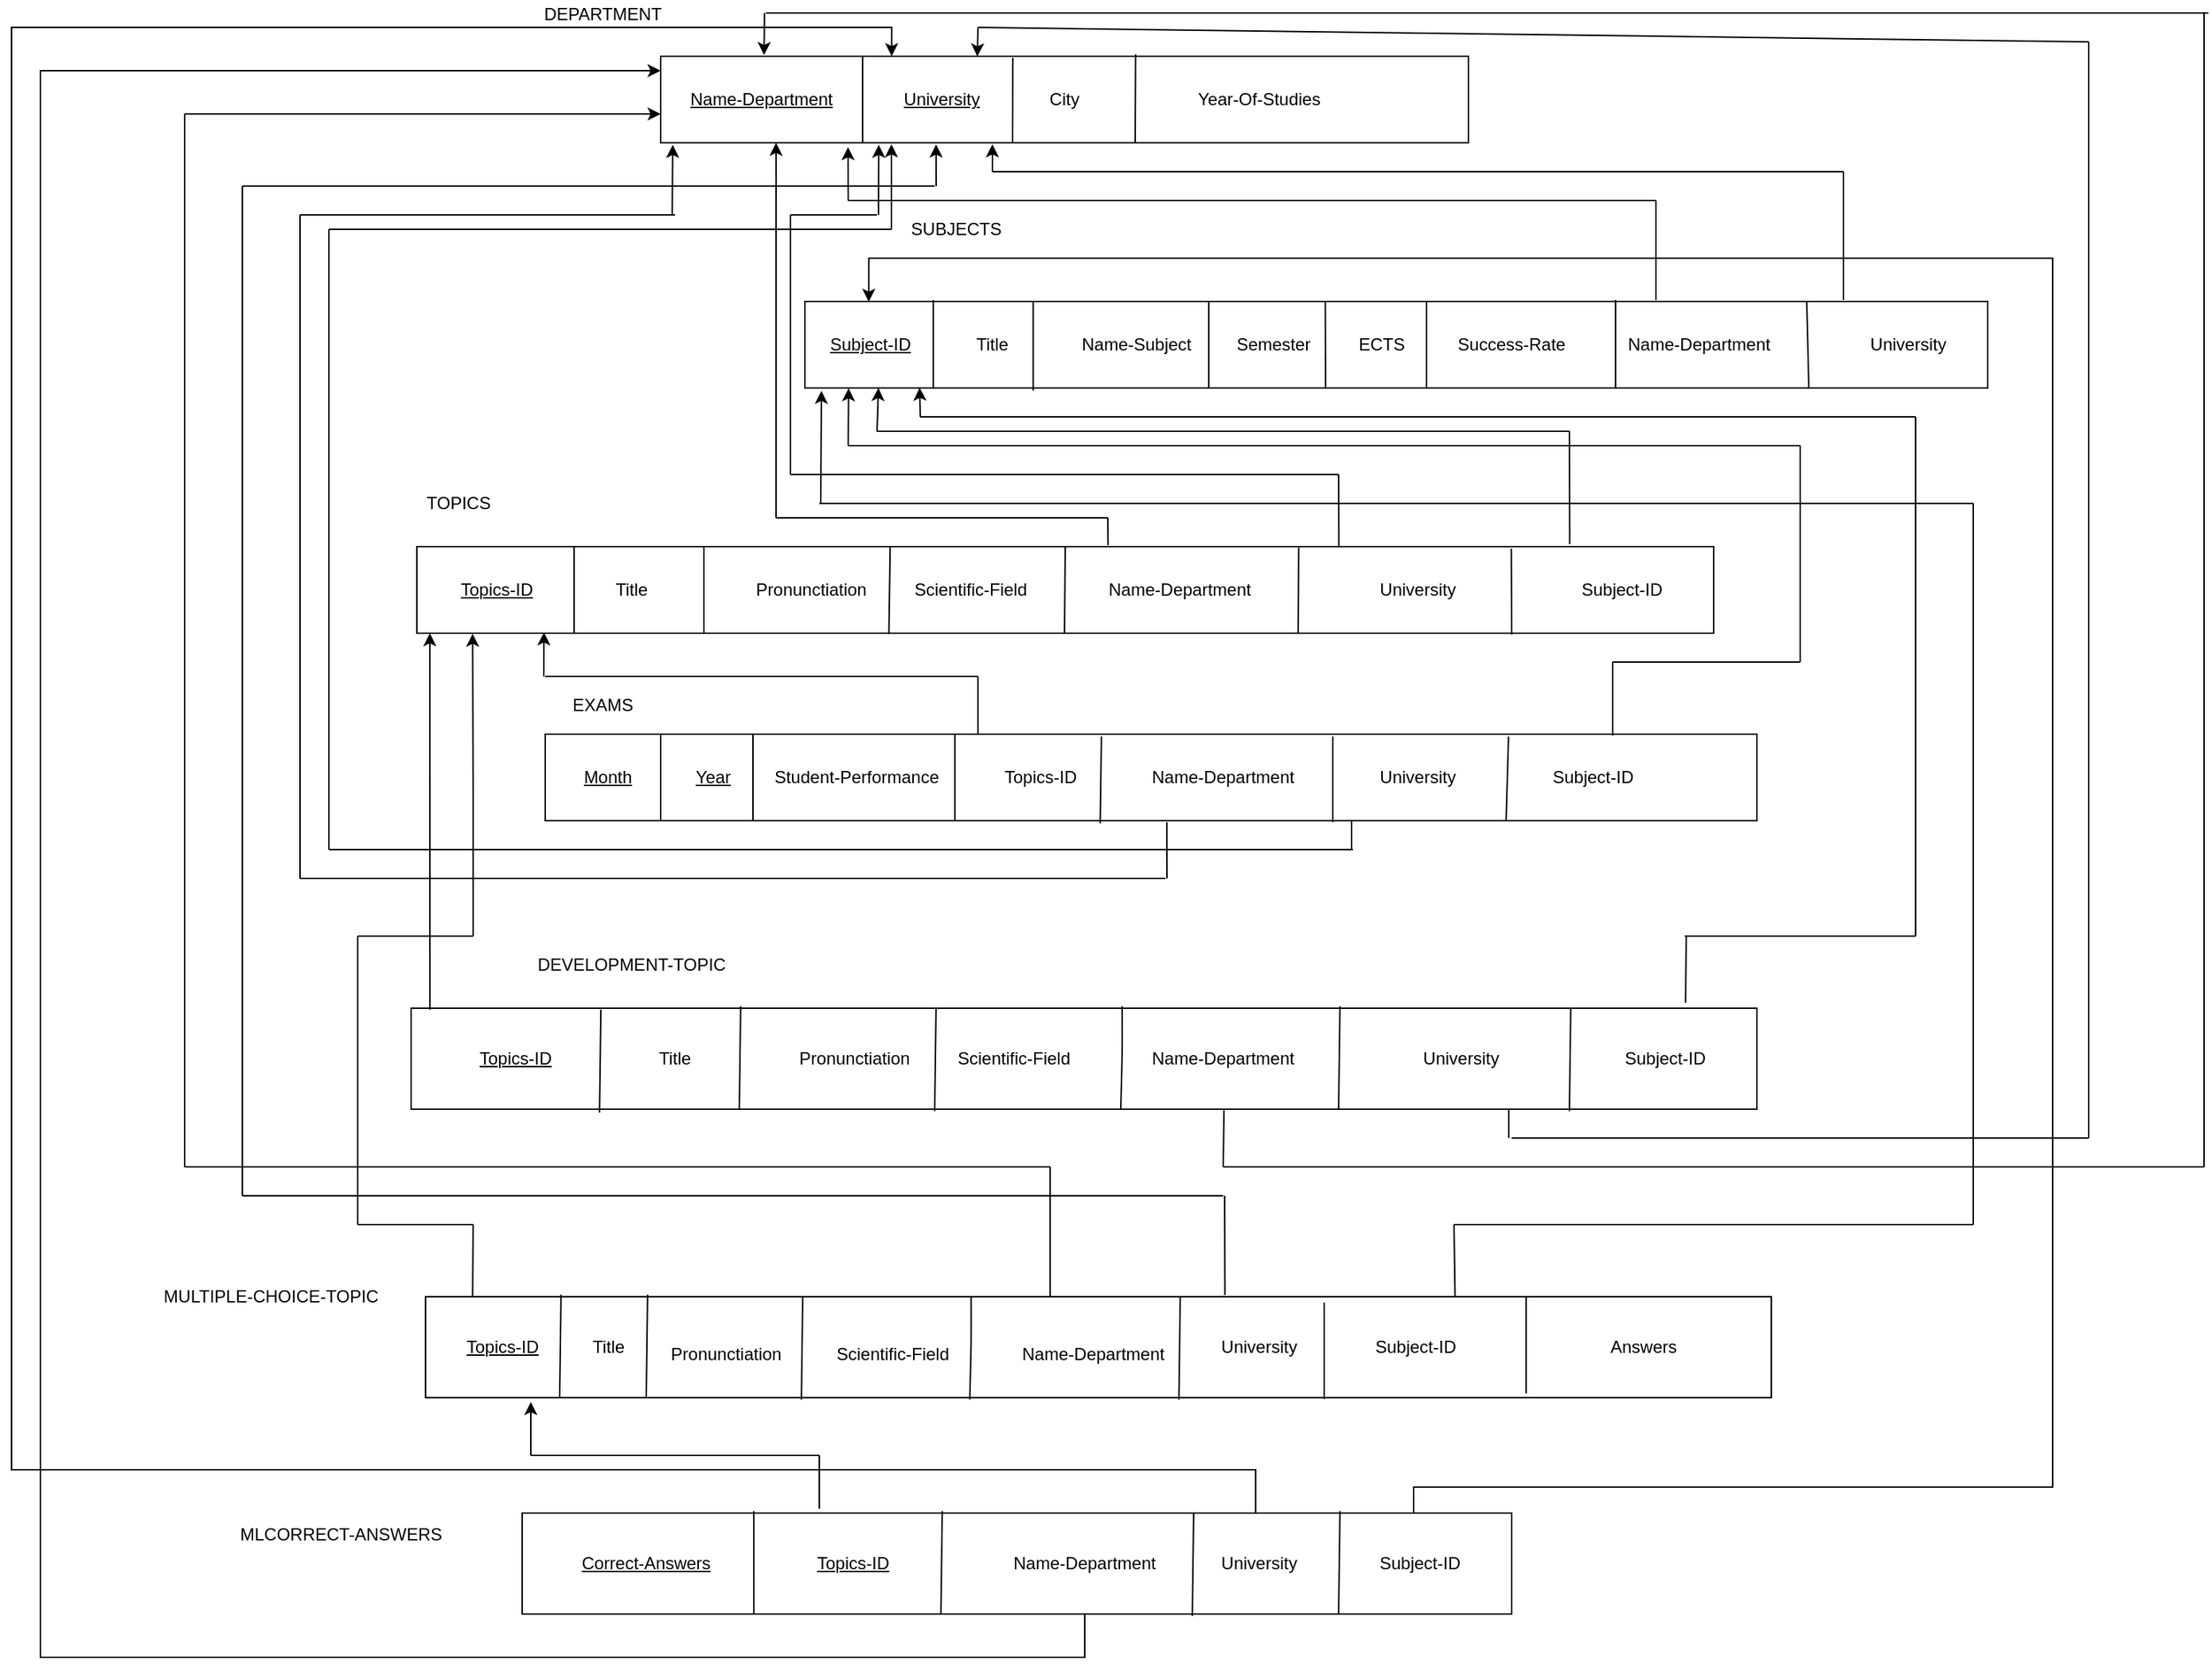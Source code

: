 <mxfile version="13.7.9" type="device"><diagram id="tnCTeyeR6G-q4IwuIgV5" name="Σελίδα-1"><mxGraphModel dx="3784" dy="2181" grid="1" gridSize="10" guides="1" tooltips="1" connect="1" arrows="1" fold="1" page="1" pageScale="1" pageWidth="827" pageHeight="1169" math="0" shadow="0"><root><mxCell id="0"/><mxCell id="1" parent="0"/><mxCell id="U6BvszEwPJQdYsXyBSwA-1" value="" style="rounded=0;whiteSpace=wrap;html=1;" vertex="1" parent="1"><mxGeometry x="-550" y="-1130" width="560" height="60" as="geometry"/></mxCell><mxCell id="U6BvszEwPJQdYsXyBSwA-2" value="&lt;u&gt;Name-Department&lt;/u&gt;" style="text;html=1;strokeColor=none;fillColor=none;align=center;verticalAlign=middle;whiteSpace=wrap;rounded=0;" vertex="1" parent="1"><mxGeometry x="-550" y="-1110" width="140" height="20" as="geometry"/></mxCell><mxCell id="U6BvszEwPJQdYsXyBSwA-3" value="&lt;u&gt;University&lt;/u&gt;" style="text;html=1;strokeColor=none;fillColor=none;align=center;verticalAlign=middle;whiteSpace=wrap;rounded=0;" vertex="1" parent="1"><mxGeometry x="-390" y="-1110" width="70" height="20" as="geometry"/></mxCell><mxCell id="U6BvszEwPJQdYsXyBSwA-4" value="City" style="text;html=1;strokeColor=none;fillColor=none;align=center;verticalAlign=middle;whiteSpace=wrap;rounded=0;" vertex="1" parent="1"><mxGeometry x="-290" y="-1110" width="40" height="20" as="geometry"/></mxCell><mxCell id="U6BvszEwPJQdYsXyBSwA-5" value="Year-Of-Studies" style="text;html=1;strokeColor=none;fillColor=none;align=center;verticalAlign=middle;whiteSpace=wrap;rounded=0;" vertex="1" parent="1"><mxGeometry x="-210" y="-1110" width="150" height="20" as="geometry"/></mxCell><mxCell id="U6BvszEwPJQdYsXyBSwA-6" value="" style="endArrow=none;html=1;entryX=0.25;entryY=0;entryDx=0;entryDy=0;exitX=0.25;exitY=1;exitDx=0;exitDy=0;" edge="1" parent="1" source="U6BvszEwPJQdYsXyBSwA-1" target="U6BvszEwPJQdYsXyBSwA-1"><mxGeometry width="50" height="50" relative="1" as="geometry"><mxPoint x="-420" y="-1060" as="sourcePoint"/><mxPoint x="-370" y="-1110" as="targetPoint"/></mxGeometry></mxCell><mxCell id="U6BvszEwPJQdYsXyBSwA-7" value="" style="endArrow=none;html=1;entryX=0.436;entryY=0.017;entryDx=0;entryDy=0;entryPerimeter=0;" edge="1" parent="1" target="U6BvszEwPJQdYsXyBSwA-1"><mxGeometry width="50" height="50" relative="1" as="geometry"><mxPoint x="-306" y="-1070" as="sourcePoint"/><mxPoint x="-280" y="-1120" as="targetPoint"/></mxGeometry></mxCell><mxCell id="U6BvszEwPJQdYsXyBSwA-8" value="" style="endArrow=none;html=1;entryX=0.588;entryY=-0.023;entryDx=0;entryDy=0;entryPerimeter=0;" edge="1" parent="1" target="U6BvszEwPJQdYsXyBSwA-1"><mxGeometry width="50" height="50" relative="1" as="geometry"><mxPoint x="-221" y="-1070" as="sourcePoint"/><mxPoint x="-190" y="-1110" as="targetPoint"/></mxGeometry></mxCell><mxCell id="U6BvszEwPJQdYsXyBSwA-9" value="DEPARTMENT" style="text;html=1;strokeColor=none;fillColor=none;align=center;verticalAlign=middle;whiteSpace=wrap;rounded=0;" vertex="1" parent="1"><mxGeometry x="-635" y="-1169" width="90" height="20" as="geometry"/></mxCell><mxCell id="U6BvszEwPJQdYsXyBSwA-10" value="" style="rounded=0;whiteSpace=wrap;html=1;" vertex="1" parent="1"><mxGeometry x="-450" y="-960" width="820" height="60" as="geometry"/></mxCell><mxCell id="U6BvszEwPJQdYsXyBSwA-11" value="SUBJECTS" style="text;html=1;strokeColor=none;fillColor=none;align=center;verticalAlign=middle;whiteSpace=wrap;rounded=0;" vertex="1" parent="1"><mxGeometry x="-390" y="-1020" width="90" height="20" as="geometry"/></mxCell><mxCell id="U6BvszEwPJQdYsXyBSwA-12" value="Name-Department" style="text;html=1;strokeColor=none;fillColor=none;align=center;verticalAlign=middle;whiteSpace=wrap;rounded=0;" vertex="1" parent="1"><mxGeometry x="100" y="-940" width="140" height="20" as="geometry"/></mxCell><mxCell id="U6BvszEwPJQdYsXyBSwA-13" value="University" style="text;html=1;strokeColor=none;fillColor=none;align=center;verticalAlign=middle;whiteSpace=wrap;rounded=0;" vertex="1" parent="1"><mxGeometry x="280" y="-940" width="70" height="20" as="geometry"/></mxCell><mxCell id="U6BvszEwPJQdYsXyBSwA-15" value="" style="endArrow=none;html=1;entryX=0.847;entryY=0.003;entryDx=0;entryDy=0;entryPerimeter=0;" edge="1" parent="1" target="U6BvszEwPJQdYsXyBSwA-10"><mxGeometry width="50" height="50" relative="1" as="geometry"><mxPoint x="246" y="-900" as="sourcePoint"/><mxPoint x="280" y="-950" as="targetPoint"/></mxGeometry></mxCell><mxCell id="U6BvszEwPJQdYsXyBSwA-16" value="" style="endArrow=none;html=1;" edge="1" parent="1"><mxGeometry width="50" height="50" relative="1" as="geometry"><mxPoint x="112" y="-900" as="sourcePoint"/><mxPoint x="112" y="-961" as="targetPoint"/></mxGeometry></mxCell><mxCell id="U6BvszEwPJQdYsXyBSwA-17" value="" style="endArrow=classic;html=1;entryX=0.232;entryY=1.05;entryDx=0;entryDy=0;entryPerimeter=0;" edge="1" parent="1" target="U6BvszEwPJQdYsXyBSwA-1"><mxGeometry width="50" height="50" relative="1" as="geometry"><mxPoint x="-420" y="-1030" as="sourcePoint"/><mxPoint x="-450" y="-1050" as="targetPoint"/></mxGeometry></mxCell><mxCell id="U6BvszEwPJQdYsXyBSwA-18" value="" style="endArrow=none;html=1;" edge="1" parent="1"><mxGeometry width="50" height="50" relative="1" as="geometry"><mxPoint x="-420" y="-1030" as="sourcePoint"/><mxPoint x="140" y="-1030" as="targetPoint"/></mxGeometry></mxCell><mxCell id="U6BvszEwPJQdYsXyBSwA-19" value="" style="endArrow=none;html=1;" edge="1" parent="1"><mxGeometry width="50" height="50" relative="1" as="geometry"><mxPoint x="140" y="-961" as="sourcePoint"/><mxPoint x="140" y="-1030" as="targetPoint"/></mxGeometry></mxCell><mxCell id="U6BvszEwPJQdYsXyBSwA-20" value="" style="endArrow=classic;html=1;" edge="1" parent="1"><mxGeometry width="50" height="50" relative="1" as="geometry"><mxPoint x="-320" y="-1050" as="sourcePoint"/><mxPoint x="-320" y="-1069" as="targetPoint"/></mxGeometry></mxCell><mxCell id="U6BvszEwPJQdYsXyBSwA-21" value="" style="endArrow=none;html=1;" edge="1" parent="1"><mxGeometry width="50" height="50" relative="1" as="geometry"><mxPoint x="-320" y="-1050" as="sourcePoint"/><mxPoint x="270" y="-1050" as="targetPoint"/></mxGeometry></mxCell><mxCell id="U6BvszEwPJQdYsXyBSwA-22" value="" style="endArrow=none;html=1;" edge="1" parent="1"><mxGeometry width="50" height="50" relative="1" as="geometry"><mxPoint x="270" y="-961" as="sourcePoint"/><mxPoint x="270" y="-1050" as="targetPoint"/></mxGeometry></mxCell><mxCell id="U6BvszEwPJQdYsXyBSwA-23" value="&lt;u&gt;Subject-ID&lt;/u&gt;" style="text;html=1;strokeColor=none;fillColor=none;align=center;verticalAlign=middle;whiteSpace=wrap;rounded=0;" vertex="1" parent="1"><mxGeometry x="-441.5" y="-940" width="73" height="20" as="geometry"/></mxCell><mxCell id="U6BvszEwPJQdYsXyBSwA-24" value="" style="endArrow=none;html=1;" edge="1" parent="1"><mxGeometry width="50" height="50" relative="1" as="geometry"><mxPoint x="-361" y="-900" as="sourcePoint"/><mxPoint x="-361" y="-961" as="targetPoint"/></mxGeometry></mxCell><mxCell id="U6BvszEwPJQdYsXyBSwA-26" value="Title" style="text;html=1;strokeColor=none;fillColor=none;align=center;verticalAlign=middle;whiteSpace=wrap;rounded=0;" vertex="1" parent="1"><mxGeometry x="-340" y="-940" width="40" height="20" as="geometry"/></mxCell><mxCell id="U6BvszEwPJQdYsXyBSwA-27" value="Name-Subject" style="text;html=1;strokeColor=none;fillColor=none;align=center;verticalAlign=middle;whiteSpace=wrap;rounded=0;" vertex="1" parent="1"><mxGeometry x="-260" y="-940" width="80" height="20" as="geometry"/></mxCell><mxCell id="U6BvszEwPJQdYsXyBSwA-28" value="" style="endArrow=none;html=1;entryX=0.193;entryY=0.003;entryDx=0;entryDy=0;exitX=0.193;exitY=1.03;exitDx=0;exitDy=0;exitPerimeter=0;entryPerimeter=0;" edge="1" parent="1" source="U6BvszEwPJQdYsXyBSwA-10" target="U6BvszEwPJQdYsXyBSwA-10"><mxGeometry width="50" height="50" relative="1" as="geometry"><mxPoint x="-260" y="-890" as="sourcePoint"/><mxPoint x="-210" y="-940" as="targetPoint"/></mxGeometry></mxCell><mxCell id="U6BvszEwPJQdYsXyBSwA-30" value="" style="endArrow=none;html=1;" edge="1" parent="1"><mxGeometry width="50" height="50" relative="1" as="geometry"><mxPoint x="-170" y="-900" as="sourcePoint"/><mxPoint x="-170" y="-960" as="targetPoint"/></mxGeometry></mxCell><mxCell id="U6BvszEwPJQdYsXyBSwA-31" value="Semester" style="text;html=1;strokeColor=none;fillColor=none;align=center;verticalAlign=middle;whiteSpace=wrap;rounded=0;" vertex="1" parent="1"><mxGeometry x="-150" y="-940" width="50" height="20" as="geometry"/></mxCell><mxCell id="U6BvszEwPJQdYsXyBSwA-32" value="ECTS" style="text;html=1;strokeColor=none;fillColor=none;align=center;verticalAlign=middle;whiteSpace=wrap;rounded=0;" vertex="1" parent="1"><mxGeometry x="-70" y="-940" width="40" height="20" as="geometry"/></mxCell><mxCell id="U6BvszEwPJQdYsXyBSwA-36" value="" style="endArrow=none;html=1;entryX=0.44;entryY=0.003;entryDx=0;entryDy=0;entryPerimeter=0;" edge="1" parent="1" target="U6BvszEwPJQdYsXyBSwA-10"><mxGeometry width="50" height="50" relative="1" as="geometry"><mxPoint x="-89" y="-900" as="sourcePoint"/><mxPoint x="-50" y="-940" as="targetPoint"/></mxGeometry></mxCell><mxCell id="U6BvszEwPJQdYsXyBSwA-37" value="" style="endArrow=none;html=1;" edge="1" parent="1"><mxGeometry width="50" height="50" relative="1" as="geometry"><mxPoint x="-19" y="-900" as="sourcePoint"/><mxPoint x="-19" y="-960" as="targetPoint"/></mxGeometry></mxCell><mxCell id="U6BvszEwPJQdYsXyBSwA-38" value="Success-Rate" style="text;html=1;strokeColor=none;fillColor=none;align=center;verticalAlign=middle;whiteSpace=wrap;rounded=0;" vertex="1" parent="1"><mxGeometry y="-940" width="80" height="20" as="geometry"/></mxCell><mxCell id="U6BvszEwPJQdYsXyBSwA-39" value="" style="rounded=0;whiteSpace=wrap;html=1;" vertex="1" parent="1"><mxGeometry x="-719" y="-790" width="899" height="60" as="geometry"/></mxCell><mxCell id="U6BvszEwPJQdYsXyBSwA-40" value="TOPICS" style="text;html=1;strokeColor=none;fillColor=none;align=center;verticalAlign=middle;whiteSpace=wrap;rounded=0;" vertex="1" parent="1"><mxGeometry x="-710" y="-830" width="40" height="20" as="geometry"/></mxCell><mxCell id="U6BvszEwPJQdYsXyBSwA-42" value="&lt;u&gt;Topics-ID&lt;/u&gt;" style="text;html=1;strokeColor=none;fillColor=none;align=center;verticalAlign=middle;whiteSpace=wrap;rounded=0;" vertex="1" parent="1"><mxGeometry x="-700" y="-770" width="73" height="20" as="geometry"/></mxCell><mxCell id="U6BvszEwPJQdYsXyBSwA-43" value="" style="endArrow=none;html=1;" edge="1" parent="1"><mxGeometry width="50" height="50" relative="1" as="geometry"><mxPoint x="-610" y="-730" as="sourcePoint"/><mxPoint x="-610" y="-790" as="targetPoint"/></mxGeometry></mxCell><mxCell id="U6BvszEwPJQdYsXyBSwA-44" value="Title" style="text;html=1;strokeColor=none;fillColor=none;align=center;verticalAlign=middle;whiteSpace=wrap;rounded=0;" vertex="1" parent="1"><mxGeometry x="-590" y="-770" width="40" height="20" as="geometry"/></mxCell><mxCell id="U6BvszEwPJQdYsXyBSwA-45" value="" style="endArrow=none;html=1;" edge="1" parent="1"><mxGeometry width="50" height="50" relative="1" as="geometry"><mxPoint x="-520" y="-730" as="sourcePoint"/><mxPoint x="-520" y="-790" as="targetPoint"/></mxGeometry></mxCell><mxCell id="U6BvszEwPJQdYsXyBSwA-46" value="Pronunctiation" style="text;html=1;strokeColor=none;fillColor=none;align=center;verticalAlign=middle;whiteSpace=wrap;rounded=0;" vertex="1" parent="1"><mxGeometry x="-481" y="-770" width="71" height="20" as="geometry"/></mxCell><mxCell id="U6BvszEwPJQdYsXyBSwA-47" value="Scientific-Field" style="text;html=1;strokeColor=none;fillColor=none;align=center;verticalAlign=middle;whiteSpace=wrap;rounded=0;" vertex="1" parent="1"><mxGeometry x="-380" y="-770" width="90" height="20" as="geometry"/></mxCell><mxCell id="U6BvszEwPJQdYsXyBSwA-48" value="" style="endArrow=none;html=1;entryX=0.365;entryY=-0.003;entryDx=0;entryDy=0;entryPerimeter=0;exitX=0.364;exitY=1.01;exitDx=0;exitDy=0;exitPerimeter=0;" edge="1" parent="1" source="U6BvszEwPJQdYsXyBSwA-39" target="U6BvszEwPJQdYsXyBSwA-39"><mxGeometry width="50" height="50" relative="1" as="geometry"><mxPoint x="-410" y="-730" as="sourcePoint"/><mxPoint x="-360" y="-780" as="targetPoint"/></mxGeometry></mxCell><mxCell id="U6BvszEwPJQdYsXyBSwA-49" value="" style="endArrow=none;html=1;entryX=0.5;entryY=0;entryDx=0;entryDy=0;" edge="1" parent="1" target="U6BvszEwPJQdYsXyBSwA-39"><mxGeometry width="50" height="50" relative="1" as="geometry"><mxPoint x="-270" y="-730" as="sourcePoint"/><mxPoint x="-220" y="-780" as="targetPoint"/></mxGeometry></mxCell><mxCell id="U6BvszEwPJQdYsXyBSwA-50" value="Subject-ID" style="text;html=1;strokeColor=none;fillColor=none;align=center;verticalAlign=middle;whiteSpace=wrap;rounded=0;" vertex="1" parent="1"><mxGeometry x="80" y="-770" width="73" height="20" as="geometry"/></mxCell><mxCell id="U6BvszEwPJQdYsXyBSwA-51" value="Name-Department" style="text;html=1;strokeColor=none;fillColor=none;align=center;verticalAlign=middle;whiteSpace=wrap;rounded=0;" vertex="1" parent="1"><mxGeometry x="-260" y="-770" width="140" height="20" as="geometry"/></mxCell><mxCell id="U6BvszEwPJQdYsXyBSwA-52" value="University" style="text;html=1;strokeColor=none;fillColor=none;align=center;verticalAlign=middle;whiteSpace=wrap;rounded=0;" vertex="1" parent="1"><mxGeometry x="-60" y="-770" width="70" height="20" as="geometry"/></mxCell><mxCell id="U6BvszEwPJQdYsXyBSwA-53" value="" style="endArrow=none;html=1;entryX=0.68;entryY=0.01;entryDx=0;entryDy=0;entryPerimeter=0;" edge="1" parent="1" target="U6BvszEwPJQdYsXyBSwA-39"><mxGeometry width="50" height="50" relative="1" as="geometry"><mxPoint x="-108" y="-730" as="sourcePoint"/><mxPoint x="-80" y="-780" as="targetPoint"/></mxGeometry></mxCell><mxCell id="U6BvszEwPJQdYsXyBSwA-54" value="" style="endArrow=none;html=1;entryX=0.844;entryY=0.023;entryDx=0;entryDy=0;entryPerimeter=0;" edge="1" parent="1" target="U6BvszEwPJQdYsXyBSwA-39"><mxGeometry width="50" height="50" relative="1" as="geometry"><mxPoint x="40" y="-729" as="sourcePoint"/><mxPoint x="70" y="-780" as="targetPoint"/></mxGeometry></mxCell><mxCell id="U6BvszEwPJQdYsXyBSwA-55" value="" style="endArrow=classic;html=1;entryX=0.232;entryY=1.05;entryDx=0;entryDy=0;entryPerimeter=0;" edge="1" parent="1"><mxGeometry width="50" height="50" relative="1" as="geometry"><mxPoint x="-469.92" y="-1033" as="sourcePoint"/><mxPoint x="-470.0" y="-1070" as="targetPoint"/><Array as="points"><mxPoint x="-469.92" y="-1033"/></Array></mxGeometry></mxCell><mxCell id="U6BvszEwPJQdYsXyBSwA-56" value="" style="endArrow=none;html=1;" edge="1" parent="1"><mxGeometry width="50" height="50" relative="1" as="geometry"><mxPoint x="-470" y="-810" as="sourcePoint"/><mxPoint x="-470" y="-1040" as="targetPoint"/></mxGeometry></mxCell><mxCell id="U6BvszEwPJQdYsXyBSwA-57" value="" style="endArrow=none;html=1;" edge="1" parent="1"><mxGeometry width="50" height="50" relative="1" as="geometry"><mxPoint x="-470" y="-810" as="sourcePoint"/><mxPoint x="-240" y="-810" as="targetPoint"/></mxGeometry></mxCell><mxCell id="U6BvszEwPJQdYsXyBSwA-58" value="" style="endArrow=none;html=1;entryX=0.533;entryY=-0.017;entryDx=0;entryDy=0;entryPerimeter=0;" edge="1" parent="1" target="U6BvszEwPJQdYsXyBSwA-39"><mxGeometry width="50" height="50" relative="1" as="geometry"><mxPoint x="-240" y="-810" as="sourcePoint"/><mxPoint x="-190" y="-830" as="targetPoint"/></mxGeometry></mxCell><mxCell id="U6BvszEwPJQdYsXyBSwA-59" value="" style="endArrow=classic;html=1;entryX=0.27;entryY=1.023;entryDx=0;entryDy=0;entryPerimeter=0;" edge="1" parent="1" target="U6BvszEwPJQdYsXyBSwA-1"><mxGeometry width="50" height="50" relative="1" as="geometry"><mxPoint x="-399" y="-1020" as="sourcePoint"/><mxPoint x="-350" y="-1070" as="targetPoint"/></mxGeometry></mxCell><mxCell id="U6BvszEwPJQdYsXyBSwA-60" value="" style="endArrow=none;html=1;" edge="1" parent="1"><mxGeometry width="50" height="50" relative="1" as="geometry"><mxPoint x="-460" y="-1020" as="sourcePoint"/><mxPoint x="-400" y="-1020" as="targetPoint"/></mxGeometry></mxCell><mxCell id="U6BvszEwPJQdYsXyBSwA-61" value="" style="endArrow=none;html=1;" edge="1" parent="1"><mxGeometry width="50" height="50" relative="1" as="geometry"><mxPoint x="-460" y="-840" as="sourcePoint"/><mxPoint x="-460" y="-1020" as="targetPoint"/></mxGeometry></mxCell><mxCell id="U6BvszEwPJQdYsXyBSwA-62" value="" style="endArrow=none;html=1;" edge="1" parent="1"><mxGeometry width="50" height="50" relative="1" as="geometry"><mxPoint x="-460" y="-840" as="sourcePoint"/><mxPoint x="-80" y="-840" as="targetPoint"/></mxGeometry></mxCell><mxCell id="U6BvszEwPJQdYsXyBSwA-63" value="" style="endArrow=none;html=1;exitX=0.711;exitY=-0.003;exitDx=0;exitDy=0;exitPerimeter=0;" edge="1" parent="1" source="U6BvszEwPJQdYsXyBSwA-39"><mxGeometry width="50" height="50" relative="1" as="geometry"><mxPoint x="-100" y="-780" as="sourcePoint"/><mxPoint x="-80" y="-840" as="targetPoint"/></mxGeometry></mxCell><mxCell id="U6BvszEwPJQdYsXyBSwA-64" value="" style="endArrow=classic;html=1;" edge="1" parent="1"><mxGeometry width="50" height="50" relative="1" as="geometry"><mxPoint x="-400" y="-870" as="sourcePoint"/><mxPoint x="-399" y="-900" as="targetPoint"/></mxGeometry></mxCell><mxCell id="U6BvszEwPJQdYsXyBSwA-65" value="" style="endArrow=none;html=1;" edge="1" parent="1"><mxGeometry width="50" height="50" relative="1" as="geometry"><mxPoint x="-400" y="-870" as="sourcePoint"/><mxPoint x="80" y="-870" as="targetPoint"/></mxGeometry></mxCell><mxCell id="U6BvszEwPJQdYsXyBSwA-66" value="" style="endArrow=none;html=1;exitX=0.889;exitY=-0.03;exitDx=0;exitDy=0;exitPerimeter=0;" edge="1" parent="1" source="U6BvszEwPJQdYsXyBSwA-39"><mxGeometry width="50" height="50" relative="1" as="geometry"><mxPoint x="70" y="-800" as="sourcePoint"/><mxPoint x="80" y="-870" as="targetPoint"/></mxGeometry></mxCell><mxCell id="U6BvszEwPJQdYsXyBSwA-67" value="" style="rounded=0;whiteSpace=wrap;html=1;" vertex="1" parent="1"><mxGeometry x="-630" y="-660" width="840" height="60" as="geometry"/></mxCell><mxCell id="U6BvszEwPJQdYsXyBSwA-68" value="EXAMS" style="text;html=1;strokeColor=none;fillColor=none;align=center;verticalAlign=middle;whiteSpace=wrap;rounded=0;" vertex="1" parent="1"><mxGeometry x="-630" y="-690" width="80" height="20" as="geometry"/></mxCell><mxCell id="U6BvszEwPJQdYsXyBSwA-69" value="&lt;u&gt;Month&lt;/u&gt;" style="text;html=1;strokeColor=none;fillColor=none;align=center;verticalAlign=middle;whiteSpace=wrap;rounded=0;" vertex="1" parent="1"><mxGeometry x="-623" y="-640" width="73" height="20" as="geometry"/></mxCell><mxCell id="U6BvszEwPJQdYsXyBSwA-70" value="&lt;u&gt;Year&lt;/u&gt;" style="text;html=1;strokeColor=none;fillColor=none;align=center;verticalAlign=middle;whiteSpace=wrap;rounded=0;" vertex="1" parent="1"><mxGeometry x="-550" y="-640" width="73" height="20" as="geometry"/></mxCell><mxCell id="U6BvszEwPJQdYsXyBSwA-71" value="" style="endArrow=none;html=1;" edge="1" parent="1"><mxGeometry width="50" height="50" relative="1" as="geometry"><mxPoint x="-550" y="-600" as="sourcePoint"/><mxPoint x="-550" y="-660" as="targetPoint"/></mxGeometry></mxCell><mxCell id="U6BvszEwPJQdYsXyBSwA-73" value="Student-Performance" style="text;html=1;strokeColor=none;fillColor=none;align=center;verticalAlign=middle;whiteSpace=wrap;rounded=0;" vertex="1" parent="1"><mxGeometry x="-484" y="-640" width="140" height="20" as="geometry"/></mxCell><mxCell id="U6BvszEwPJQdYsXyBSwA-74" value="" style="endArrow=none;html=1;" edge="1" parent="1"><mxGeometry width="50" height="50" relative="1" as="geometry"><mxPoint x="-486" y="-600" as="sourcePoint"/><mxPoint x="-486" y="-660" as="targetPoint"/></mxGeometry></mxCell><mxCell id="U6BvszEwPJQdYsXyBSwA-75" value="Topics-ID" style="text;html=1;strokeColor=none;fillColor=none;align=center;verticalAlign=middle;whiteSpace=wrap;rounded=0;" vertex="1" parent="1"><mxGeometry x="-323" y="-640" width="73" height="20" as="geometry"/></mxCell><mxCell id="U6BvszEwPJQdYsXyBSwA-76" value="" style="endArrow=none;html=1;" edge="1" parent="1"><mxGeometry width="50" height="50" relative="1" as="geometry"><mxPoint x="-346" y="-600" as="sourcePoint"/><mxPoint x="-346" y="-660" as="targetPoint"/></mxGeometry></mxCell><mxCell id="U6BvszEwPJQdYsXyBSwA-77" value="Name-Department" style="text;html=1;strokeColor=none;fillColor=none;align=center;verticalAlign=middle;whiteSpace=wrap;rounded=0;" vertex="1" parent="1"><mxGeometry x="-230" y="-640" width="140" height="20" as="geometry"/></mxCell><mxCell id="U6BvszEwPJQdYsXyBSwA-78" value="University" style="text;html=1;strokeColor=none;fillColor=none;align=center;verticalAlign=middle;whiteSpace=wrap;rounded=0;" vertex="1" parent="1"><mxGeometry x="-60" y="-640" width="70" height="20" as="geometry"/></mxCell><mxCell id="U6BvszEwPJQdYsXyBSwA-79" value="Subject-ID" style="text;html=1;strokeColor=none;fillColor=none;align=center;verticalAlign=middle;whiteSpace=wrap;rounded=0;" vertex="1" parent="1"><mxGeometry x="60" y="-640" width="73" height="20" as="geometry"/></mxCell><mxCell id="U6BvszEwPJQdYsXyBSwA-81" style="edgeStyle=orthogonalEdgeStyle;rounded=0;orthogonalLoop=1;jettySize=auto;html=1;exitX=0.5;exitY=1;exitDx=0;exitDy=0;" edge="1" parent="1" source="U6BvszEwPJQdYsXyBSwA-78" target="U6BvszEwPJQdYsXyBSwA-78"><mxGeometry relative="1" as="geometry"/></mxCell><mxCell id="U6BvszEwPJQdYsXyBSwA-82" value="" style="endArrow=none;html=1;entryX=0.459;entryY=0.028;entryDx=0;entryDy=0;entryPerimeter=0;exitX=0.458;exitY=1.032;exitDx=0;exitDy=0;exitPerimeter=0;" edge="1" parent="1" source="U6BvszEwPJQdYsXyBSwA-67" target="U6BvszEwPJQdYsXyBSwA-67"><mxGeometry width="50" height="50" relative="1" as="geometry"><mxPoint x="-260" y="-590" as="sourcePoint"/><mxPoint x="-210" y="-640" as="targetPoint"/></mxGeometry></mxCell><mxCell id="U6BvszEwPJQdYsXyBSwA-83" value="" style="endArrow=none;html=1;entryX=0.65;entryY=0.028;entryDx=0;entryDy=0;entryPerimeter=0;exitX=0.65;exitY=1.017;exitDx=0;exitDy=0;exitPerimeter=0;" edge="1" parent="1" source="U6BvszEwPJQdYsXyBSwA-67" target="U6BvszEwPJQdYsXyBSwA-67"><mxGeometry width="50" height="50" relative="1" as="geometry"><mxPoint x="-110" y="-580" as="sourcePoint"/><mxPoint x="-60" y="-630" as="targetPoint"/></mxGeometry></mxCell><mxCell id="U6BvszEwPJQdYsXyBSwA-84" value="" style="endArrow=none;html=1;entryX=0.795;entryY=0.028;entryDx=0;entryDy=0;entryPerimeter=0;exitX=0.793;exitY=1.001;exitDx=0;exitDy=0;exitPerimeter=0;" edge="1" parent="1" source="U6BvszEwPJQdYsXyBSwA-67" target="U6BvszEwPJQdYsXyBSwA-67"><mxGeometry width="50" height="50" relative="1" as="geometry"><mxPoint x="10" y="-540" as="sourcePoint"/><mxPoint x="60" y="-590" as="targetPoint"/></mxGeometry></mxCell><mxCell id="U6BvszEwPJQdYsXyBSwA-85" value="" style="endArrow=classic;html=1;entryX=0.098;entryY=0.99;entryDx=0;entryDy=0;entryPerimeter=0;" edge="1" parent="1" target="U6BvszEwPJQdYsXyBSwA-39"><mxGeometry width="50" height="50" relative="1" as="geometry"><mxPoint x="-631" y="-700" as="sourcePoint"/><mxPoint x="-610" y="-730" as="targetPoint"/></mxGeometry></mxCell><mxCell id="U6BvszEwPJQdYsXyBSwA-86" value="" style="endArrow=none;html=1;" edge="1" parent="1"><mxGeometry width="50" height="50" relative="1" as="geometry"><mxPoint x="-630" y="-700" as="sourcePoint"/><mxPoint x="-330" y="-700" as="targetPoint"/></mxGeometry></mxCell><mxCell id="U6BvszEwPJQdYsXyBSwA-87" value="" style="endArrow=none;html=1;" edge="1" parent="1"><mxGeometry width="50" height="50" relative="1" as="geometry"><mxPoint x="-330" y="-660" as="sourcePoint"/><mxPoint x="-330" y="-700" as="targetPoint"/></mxGeometry></mxCell><mxCell id="U6BvszEwPJQdYsXyBSwA-92" value="" style="endArrow=none;html=1;" edge="1" parent="1"><mxGeometry width="50" height="50" relative="1" as="geometry"><mxPoint x="110" y="-659" as="sourcePoint"/><mxPoint x="110" y="-710" as="targetPoint"/></mxGeometry></mxCell><mxCell id="U6BvszEwPJQdYsXyBSwA-93" value="" style="endArrow=none;html=1;" edge="1" parent="1"><mxGeometry width="50" height="50" relative="1" as="geometry"><mxPoint x="110" y="-710" as="sourcePoint"/><mxPoint x="240" y="-710" as="targetPoint"/></mxGeometry></mxCell><mxCell id="U6BvszEwPJQdYsXyBSwA-94" value="" style="endArrow=none;html=1;" edge="1" parent="1"><mxGeometry width="50" height="50" relative="1" as="geometry"><mxPoint x="240" y="-710" as="sourcePoint"/><mxPoint x="240" y="-860" as="targetPoint"/></mxGeometry></mxCell><mxCell id="U6BvszEwPJQdYsXyBSwA-95" value="" style="endArrow=classic;html=1;entryX=0.037;entryY=1.003;entryDx=0;entryDy=0;entryPerimeter=0;" edge="1" parent="1" target="U6BvszEwPJQdYsXyBSwA-10"><mxGeometry width="50" height="50" relative="1" as="geometry"><mxPoint x="-420" y="-860" as="sourcePoint"/><mxPoint x="-390" y="-890" as="targetPoint"/></mxGeometry></mxCell><mxCell id="U6BvszEwPJQdYsXyBSwA-96" value="" style="endArrow=none;html=1;" edge="1" parent="1"><mxGeometry width="50" height="50" relative="1" as="geometry"><mxPoint x="-420" y="-860" as="sourcePoint"/><mxPoint x="240" y="-860" as="targetPoint"/></mxGeometry></mxCell><mxCell id="U6BvszEwPJQdYsXyBSwA-97" value="" style="endArrow=classic;html=1;entryX=0.015;entryY=1.023;entryDx=0;entryDy=0;entryPerimeter=0;" edge="1" parent="1" target="U6BvszEwPJQdYsXyBSwA-1"><mxGeometry width="50" height="50" relative="1" as="geometry"><mxPoint x="-542" y="-1020" as="sourcePoint"/><mxPoint x="-510" y="-1060" as="targetPoint"/></mxGeometry></mxCell><mxCell id="U6BvszEwPJQdYsXyBSwA-98" value="" style="endArrow=classic;html=1;" edge="1" parent="1"><mxGeometry width="50" height="50" relative="1" as="geometry"><mxPoint x="-390" y="-1010" as="sourcePoint"/><mxPoint x="-390" y="-1069" as="targetPoint"/></mxGeometry></mxCell><mxCell id="U6BvszEwPJQdYsXyBSwA-99" value="" style="endArrow=none;html=1;" edge="1" parent="1"><mxGeometry width="50" height="50" relative="1" as="geometry"><mxPoint x="-520" y="-1010" as="sourcePoint"/><mxPoint x="-390" y="-1010" as="targetPoint"/></mxGeometry></mxCell><mxCell id="U6BvszEwPJQdYsXyBSwA-100" value="" style="endArrow=none;html=1;" edge="1" parent="1"><mxGeometry width="50" height="50" relative="1" as="geometry"><mxPoint x="-800" y="-1020" as="sourcePoint"/><mxPoint x="-540" y="-1020" as="targetPoint"/></mxGeometry></mxCell><mxCell id="U6BvszEwPJQdYsXyBSwA-101" value="" style="endArrow=none;html=1;" edge="1" parent="1"><mxGeometry width="50" height="50" relative="1" as="geometry"><mxPoint x="-800" y="-910" as="sourcePoint"/><mxPoint x="-800" y="-1020" as="targetPoint"/></mxGeometry></mxCell><mxCell id="U6BvszEwPJQdYsXyBSwA-102" value="" style="endArrow=none;html=1;" edge="1" parent="1"><mxGeometry width="50" height="50" relative="1" as="geometry"><mxPoint x="-800" y="-560" as="sourcePoint"/><mxPoint x="-800" y="-910" as="targetPoint"/></mxGeometry></mxCell><mxCell id="U6BvszEwPJQdYsXyBSwA-103" value="" style="endArrow=none;html=1;" edge="1" parent="1"><mxGeometry width="50" height="50" relative="1" as="geometry"><mxPoint x="-800" y="-560" as="sourcePoint"/><mxPoint x="-200" y="-560" as="targetPoint"/></mxGeometry></mxCell><mxCell id="U6BvszEwPJQdYsXyBSwA-104" value="" style="endArrow=none;html=1;entryX=0.513;entryY=1.017;entryDx=0;entryDy=0;entryPerimeter=0;" edge="1" parent="1" target="U6BvszEwPJQdYsXyBSwA-67"><mxGeometry width="50" height="50" relative="1" as="geometry"><mxPoint x="-199" y="-560" as="sourcePoint"/><mxPoint x="-160" y="-580" as="targetPoint"/></mxGeometry></mxCell><mxCell id="U6BvszEwPJQdYsXyBSwA-105" value="" style="endArrow=none;html=1;" edge="1" parent="1"><mxGeometry width="50" height="50" relative="1" as="geometry"><mxPoint x="-780" y="-1010" as="sourcePoint"/><mxPoint x="-520" y="-1010" as="targetPoint"/></mxGeometry></mxCell><mxCell id="U6BvszEwPJQdYsXyBSwA-106" value="" style="endArrow=none;html=1;" edge="1" parent="1"><mxGeometry width="50" height="50" relative="1" as="geometry"><mxPoint x="-780" y="-580" as="sourcePoint"/><mxPoint x="-780" y="-1010" as="targetPoint"/></mxGeometry></mxCell><mxCell id="U6BvszEwPJQdYsXyBSwA-107" value="" style="endArrow=none;html=1;" edge="1" parent="1"><mxGeometry width="50" height="50" relative="1" as="geometry"><mxPoint x="-780" y="-580" as="sourcePoint"/><mxPoint x="-70" y="-580" as="targetPoint"/></mxGeometry></mxCell><mxCell id="U6BvszEwPJQdYsXyBSwA-108" value="" style="endArrow=none;html=1;" edge="1" parent="1"><mxGeometry width="50" height="50" relative="1" as="geometry"><mxPoint x="-71" y="-580" as="sourcePoint"/><mxPoint x="-71" y="-600" as="targetPoint"/></mxGeometry></mxCell><mxCell id="U6BvszEwPJQdYsXyBSwA-109" value="" style="rounded=0;whiteSpace=wrap;html=1;" vertex="1" parent="1"><mxGeometry x="-723" y="-470" width="933" height="70" as="geometry"/></mxCell><mxCell id="U6BvszEwPJQdYsXyBSwA-111" value="&lt;u&gt;Topics-ID&lt;/u&gt;" style="text;html=1;strokeColor=none;fillColor=none;align=center;verticalAlign=middle;whiteSpace=wrap;rounded=0;" vertex="1" parent="1"><mxGeometry x="-687" y="-445" width="73" height="20" as="geometry"/></mxCell><mxCell id="U6BvszEwPJQdYsXyBSwA-112" value="Title" style="text;html=1;strokeColor=none;fillColor=none;align=center;verticalAlign=middle;whiteSpace=wrap;rounded=0;" vertex="1" parent="1"><mxGeometry x="-560" y="-445" width="40" height="20" as="geometry"/></mxCell><mxCell id="U6BvszEwPJQdYsXyBSwA-113" value="Pronunctiation" style="text;html=1;strokeColor=none;fillColor=none;align=center;verticalAlign=middle;whiteSpace=wrap;rounded=0;" vertex="1" parent="1"><mxGeometry x="-451" y="-445" width="71" height="20" as="geometry"/></mxCell><mxCell id="U6BvszEwPJQdYsXyBSwA-114" value="Scientific-Field" style="text;html=1;strokeColor=none;fillColor=none;align=center;verticalAlign=middle;whiteSpace=wrap;rounded=0;" vertex="1" parent="1"><mxGeometry x="-350" y="-445" width="90" height="20" as="geometry"/></mxCell><mxCell id="U6BvszEwPJQdYsXyBSwA-115" value="Subject-ID" style="text;html=1;strokeColor=none;fillColor=none;align=center;verticalAlign=middle;whiteSpace=wrap;rounded=0;" vertex="1" parent="1"><mxGeometry x="110" y="-445" width="73" height="20" as="geometry"/></mxCell><mxCell id="U6BvszEwPJQdYsXyBSwA-116" value="Name-Department" style="text;html=1;strokeColor=none;fillColor=none;align=center;verticalAlign=middle;whiteSpace=wrap;rounded=0;" vertex="1" parent="1"><mxGeometry x="-230" y="-445" width="140" height="20" as="geometry"/></mxCell><mxCell id="U6BvszEwPJQdYsXyBSwA-117" value="University" style="text;html=1;strokeColor=none;fillColor=none;align=center;verticalAlign=middle;whiteSpace=wrap;rounded=0;" vertex="1" parent="1"><mxGeometry x="-30" y="-445" width="70" height="20" as="geometry"/></mxCell><mxCell id="U6BvszEwPJQdYsXyBSwA-118" value="DEVELOPMENT-TOPIC" style="text;html=1;strokeColor=none;fillColor=none;align=center;verticalAlign=middle;whiteSpace=wrap;rounded=0;" vertex="1" parent="1"><mxGeometry x="-660" y="-510" width="180" height="20" as="geometry"/></mxCell><mxCell id="U6BvszEwPJQdYsXyBSwA-119" value="" style="endArrow=classic;html=1;" edge="1" parent="1"><mxGeometry width="50" height="50" relative="1" as="geometry"><mxPoint x="-710" y="-690" as="sourcePoint"/><mxPoint x="-710" y="-730" as="targetPoint"/></mxGeometry></mxCell><mxCell id="U6BvszEwPJQdYsXyBSwA-121" value="" style="endArrow=none;html=1;entryX=0.141;entryY=0.014;entryDx=0;entryDy=0;entryPerimeter=0;exitX=0.14;exitY=1.033;exitDx=0;exitDy=0;exitPerimeter=0;" edge="1" parent="1" source="U6BvszEwPJQdYsXyBSwA-109" target="U6BvszEwPJQdYsXyBSwA-109"><mxGeometry width="50" height="50" relative="1" as="geometry"><mxPoint x="-610" y="-400" as="sourcePoint"/><mxPoint x="-560" y="-450" as="targetPoint"/></mxGeometry></mxCell><mxCell id="U6BvszEwPJQdYsXyBSwA-122" value="" style="endArrow=none;html=1;entryX=0.141;entryY=0.014;entryDx=0;entryDy=0;entryPerimeter=0;exitX=0.14;exitY=1.033;exitDx=0;exitDy=0;exitPerimeter=0;" edge="1" parent="1"><mxGeometry width="50" height="50" relative="1" as="geometry"><mxPoint x="-495.47" y="-400" as="sourcePoint"/><mxPoint x="-494.537" y="-471.33" as="targetPoint"/></mxGeometry></mxCell><mxCell id="U6BvszEwPJQdYsXyBSwA-123" value="" style="endArrow=none;html=1;entryX=0.141;entryY=0.014;entryDx=0;entryDy=0;entryPerimeter=0;exitX=0.14;exitY=1.033;exitDx=0;exitDy=0;exitPerimeter=0;" edge="1" parent="1"><mxGeometry width="50" height="50" relative="1" as="geometry"><mxPoint x="-360" y="-398.67" as="sourcePoint"/><mxPoint x="-359.067" y="-470.0" as="targetPoint"/></mxGeometry></mxCell><mxCell id="U6BvszEwPJQdYsXyBSwA-124" value="" style="endArrow=none;html=1;entryX=0.141;entryY=0.014;entryDx=0;entryDy=0;entryPerimeter=0;exitX=0.14;exitY=1.033;exitDx=0;exitDy=0;exitPerimeter=0;" edge="1" parent="1"><mxGeometry width="50" height="50" relative="1" as="geometry"><mxPoint x="-231" y="-400" as="sourcePoint"/><mxPoint x="-230.067" y="-471.33" as="targetPoint"/><Array as="points"><mxPoint x="-230" y="-440"/></Array></mxGeometry></mxCell><mxCell id="U6BvszEwPJQdYsXyBSwA-125" value="" style="endArrow=none;html=1;entryX=0.141;entryY=0.014;entryDx=0;entryDy=0;entryPerimeter=0;exitX=0.14;exitY=1.033;exitDx=0;exitDy=0;exitPerimeter=0;" edge="1" parent="1"><mxGeometry width="50" height="50" relative="1" as="geometry"><mxPoint x="-80" y="-400" as="sourcePoint"/><mxPoint x="-79.067" y="-471.33" as="targetPoint"/></mxGeometry></mxCell><mxCell id="U6BvszEwPJQdYsXyBSwA-127" value="" style="endArrow=none;html=1;entryX=0.141;entryY=0.014;entryDx=0;entryDy=0;entryPerimeter=0;exitX=0.14;exitY=1.033;exitDx=0;exitDy=0;exitPerimeter=0;" edge="1" parent="1"><mxGeometry width="50" height="50" relative="1" as="geometry"><mxPoint x="80" y="-398.67" as="sourcePoint"/><mxPoint x="80.933" y="-470.0" as="targetPoint"/></mxGeometry></mxCell><mxCell id="U6BvszEwPJQdYsXyBSwA-128" value="" style="rounded=0;whiteSpace=wrap;html=1;" vertex="1" parent="1"><mxGeometry x="-713" y="-270" width="933" height="70" as="geometry"/></mxCell><mxCell id="U6BvszEwPJQdYsXyBSwA-129" value="&lt;u&gt;Topics-ID&lt;/u&gt;" style="text;html=1;strokeColor=none;fillColor=none;align=center;verticalAlign=middle;whiteSpace=wrap;rounded=0;" vertex="1" parent="1"><mxGeometry x="-696" y="-245" width="73" height="20" as="geometry"/></mxCell><mxCell id="U6BvszEwPJQdYsXyBSwA-130" value="Title" style="text;html=1;strokeColor=none;fillColor=none;align=center;verticalAlign=middle;whiteSpace=wrap;rounded=0;" vertex="1" parent="1"><mxGeometry x="-606.5" y="-245" width="40" height="20" as="geometry"/></mxCell><mxCell id="U6BvszEwPJQdYsXyBSwA-131" value="Pronunctiation" style="text;html=1;strokeColor=none;fillColor=none;align=center;verticalAlign=middle;whiteSpace=wrap;rounded=0;" vertex="1" parent="1"><mxGeometry x="-540" y="-240" width="71" height="20" as="geometry"/></mxCell><mxCell id="U6BvszEwPJQdYsXyBSwA-132" value="Scientific-Field" style="text;html=1;strokeColor=none;fillColor=none;align=center;verticalAlign=middle;whiteSpace=wrap;rounded=0;" vertex="1" parent="1"><mxGeometry x="-434" y="-240" width="90" height="20" as="geometry"/></mxCell><mxCell id="U6BvszEwPJQdYsXyBSwA-133" value="Subject-ID" style="text;html=1;strokeColor=none;fillColor=none;align=center;verticalAlign=middle;whiteSpace=wrap;rounded=0;" vertex="1" parent="1"><mxGeometry x="-63" y="-245" width="73" height="20" as="geometry"/></mxCell><mxCell id="U6BvszEwPJQdYsXyBSwA-134" value="Name-Department" style="text;html=1;strokeColor=none;fillColor=none;align=center;verticalAlign=middle;whiteSpace=wrap;rounded=0;" vertex="1" parent="1"><mxGeometry x="-320" y="-240" width="140" height="20" as="geometry"/></mxCell><mxCell id="U6BvszEwPJQdYsXyBSwA-135" value="University" style="text;html=1;strokeColor=none;fillColor=none;align=center;verticalAlign=middle;whiteSpace=wrap;rounded=0;" vertex="1" parent="1"><mxGeometry x="-170" y="-245" width="70" height="20" as="geometry"/></mxCell><mxCell id="U6BvszEwPJQdYsXyBSwA-136" value="MULTIPLE-CHOICE-TOPIC" style="text;html=1;strokeColor=none;fillColor=none;align=center;verticalAlign=middle;whiteSpace=wrap;rounded=0;" vertex="1" parent="1"><mxGeometry x="-910" y="-280" width="180" height="20" as="geometry"/></mxCell><mxCell id="U6BvszEwPJQdYsXyBSwA-138" value="" style="endArrow=none;html=1;entryX=0.141;entryY=0.014;entryDx=0;entryDy=0;entryPerimeter=0;exitX=0.14;exitY=1.033;exitDx=0;exitDy=0;exitPerimeter=0;" edge="1" parent="1"><mxGeometry width="50" height="50" relative="1" as="geometry"><mxPoint x="-620.0" y="-200.0" as="sourcePoint"/><mxPoint x="-619.067" y="-271.33" as="targetPoint"/></mxGeometry></mxCell><mxCell id="U6BvszEwPJQdYsXyBSwA-139" value="" style="endArrow=none;html=1;entryX=0.141;entryY=0.014;entryDx=0;entryDy=0;entryPerimeter=0;exitX=0.14;exitY=1.033;exitDx=0;exitDy=0;exitPerimeter=0;" edge="1" parent="1"><mxGeometry width="50" height="50" relative="1" as="geometry"><mxPoint x="-452.43" y="-198.67" as="sourcePoint"/><mxPoint x="-451.497" y="-270.0" as="targetPoint"/></mxGeometry></mxCell><mxCell id="U6BvszEwPJQdYsXyBSwA-140" value="" style="endArrow=none;html=1;entryX=0.141;entryY=0.014;entryDx=0;entryDy=0;entryPerimeter=0;exitX=0.14;exitY=1.033;exitDx=0;exitDy=0;exitPerimeter=0;" edge="1" parent="1"><mxGeometry width="50" height="50" relative="1" as="geometry"><mxPoint x="-335.71" y="-198.67" as="sourcePoint"/><mxPoint x="-334.777" y="-270.0" as="targetPoint"/><Array as="points"><mxPoint x="-334.71" y="-238.67"/></Array></mxGeometry></mxCell><mxCell id="U6BvszEwPJQdYsXyBSwA-141" value="" style="endArrow=none;html=1;entryX=0.141;entryY=0.014;entryDx=0;entryDy=0;entryPerimeter=0;exitX=0.14;exitY=1.033;exitDx=0;exitDy=0;exitPerimeter=0;" edge="1" parent="1"><mxGeometry width="50" height="50" relative="1" as="geometry"><mxPoint x="-190.71" y="-198.67" as="sourcePoint"/><mxPoint x="-189.777" y="-270.0" as="targetPoint"/></mxGeometry></mxCell><mxCell id="U6BvszEwPJQdYsXyBSwA-142" value="" style="endArrow=none;html=1;" edge="1" parent="1"><mxGeometry width="50" height="50" relative="1" as="geometry"><mxPoint x="-90" y="-199" as="sourcePoint"/><mxPoint x="-90" y="-266" as="targetPoint"/></mxGeometry></mxCell><mxCell id="U6BvszEwPJQdYsXyBSwA-146" value="" style="endArrow=none;html=1;entryX=0.141;entryY=0.014;entryDx=0;entryDy=0;entryPerimeter=0;exitX=0.14;exitY=1.033;exitDx=0;exitDy=0;exitPerimeter=0;" edge="1" parent="1"><mxGeometry width="50" height="50" relative="1" as="geometry"><mxPoint x="-560" y="-200" as="sourcePoint"/><mxPoint x="-559.067" y="-271.33" as="targetPoint"/></mxGeometry></mxCell><mxCell id="U6BvszEwPJQdYsXyBSwA-149" value="Answers" style="text;html=1;strokeColor=none;fillColor=none;align=center;verticalAlign=middle;whiteSpace=wrap;rounded=0;" vertex="1" parent="1"><mxGeometry x="93" y="-245" width="77" height="20" as="geometry"/></mxCell><mxCell id="U6BvszEwPJQdYsXyBSwA-150" value="" style="endArrow=none;html=1;" edge="1" parent="1"><mxGeometry width="50" height="50" relative="1" as="geometry"><mxPoint x="50" y="-203" as="sourcePoint"/><mxPoint x="50" y="-270" as="targetPoint"/></mxGeometry></mxCell><mxCell id="U6BvszEwPJQdYsXyBSwA-151" value="" style="rounded=0;whiteSpace=wrap;html=1;" vertex="1" parent="1"><mxGeometry x="-646" y="-120" width="686" height="70" as="geometry"/></mxCell><mxCell id="U6BvszEwPJQdYsXyBSwA-152" value="MLCORRECT-ANSWERS" style="text;html=1;strokeColor=none;fillColor=none;align=center;verticalAlign=middle;whiteSpace=wrap;rounded=0;" vertex="1" parent="1"><mxGeometry x="-873" y="-115" width="203" height="20" as="geometry"/></mxCell><mxCell id="U6BvszEwPJQdYsXyBSwA-154" value="&lt;u&gt;Correct-Answers&lt;/u&gt;" style="text;html=1;strokeColor=none;fillColor=none;align=center;verticalAlign=middle;whiteSpace=wrap;rounded=0;" vertex="1" parent="1"><mxGeometry x="-620" y="-95" width="120" height="20" as="geometry"/></mxCell><mxCell id="U6BvszEwPJQdYsXyBSwA-155" value="" style="endArrow=none;html=1;" edge="1" parent="1" target="U6BvszEwPJQdYsXyBSwA-151"><mxGeometry width="50" height="50" relative="1" as="geometry"><mxPoint x="-484" y="-50" as="sourcePoint"/><mxPoint x="-500" y="-130" as="targetPoint"/></mxGeometry></mxCell><mxCell id="U6BvszEwPJQdYsXyBSwA-156" value="&lt;u&gt;Topics-ID&lt;/u&gt;" style="text;html=1;strokeColor=none;fillColor=none;align=center;verticalAlign=middle;whiteSpace=wrap;rounded=0;" vertex="1" parent="1"><mxGeometry x="-453" y="-95" width="73" height="20" as="geometry"/></mxCell><mxCell id="U6BvszEwPJQdYsXyBSwA-157" value="" style="endArrow=none;html=1;exitX=0.014;exitY=0.015;exitDx=0;exitDy=0;exitPerimeter=0;" edge="1" parent="1" source="U6BvszEwPJQdYsXyBSwA-109"><mxGeometry width="50" height="50" relative="1" as="geometry"><mxPoint x="-710" y="-471" as="sourcePoint"/><mxPoint x="-710" y="-690" as="targetPoint"/></mxGeometry></mxCell><mxCell id="U6BvszEwPJQdYsXyBSwA-158" value="" style="endArrow=classic;html=1;" edge="1" parent="1"><mxGeometry width="50" height="50" relative="1" as="geometry"><mxPoint x="-640" y="-160" as="sourcePoint"/><mxPoint x="-640" y="-197" as="targetPoint"/></mxGeometry></mxCell><mxCell id="U6BvszEwPJQdYsXyBSwA-159" value="" style="endArrow=none;html=1;" edge="1" parent="1"><mxGeometry width="50" height="50" relative="1" as="geometry"><mxPoint x="-640" y="-160" as="sourcePoint"/><mxPoint x="-440" y="-160" as="targetPoint"/></mxGeometry></mxCell><mxCell id="U6BvszEwPJQdYsXyBSwA-160" value="" style="endArrow=none;html=1;" edge="1" parent="1"><mxGeometry width="50" height="50" relative="1" as="geometry"><mxPoint x="-440" y="-123" as="sourcePoint"/><mxPoint x="-440" y="-160" as="targetPoint"/></mxGeometry></mxCell><mxCell id="U6BvszEwPJQdYsXyBSwA-161" value="" style="endArrow=classic;html=1;entryX=0.043;entryY=1.006;entryDx=0;entryDy=0;entryPerimeter=0;" edge="1" parent="1" target="U6BvszEwPJQdYsXyBSwA-39"><mxGeometry width="50" height="50" relative="1" as="geometry"><mxPoint x="-680" y="-620" as="sourcePoint"/><mxPoint x="-687" y="-720" as="targetPoint"/></mxGeometry></mxCell><mxCell id="U6BvszEwPJQdYsXyBSwA-162" value="" style="endArrow=none;html=1;exitX=0.035;exitY=0;exitDx=0;exitDy=0;exitPerimeter=0;" edge="1" parent="1" source="U6BvszEwPJQdYsXyBSwA-128"><mxGeometry width="50" height="50" relative="1" as="geometry"><mxPoint x="-700" y="-290" as="sourcePoint"/><mxPoint x="-680" y="-320" as="targetPoint"/></mxGeometry></mxCell><mxCell id="U6BvszEwPJQdYsXyBSwA-163" value="" style="endArrow=none;html=1;" edge="1" parent="1"><mxGeometry width="50" height="50" relative="1" as="geometry"><mxPoint x="-760" y="-320" as="sourcePoint"/><mxPoint x="-680" y="-320" as="targetPoint"/></mxGeometry></mxCell><mxCell id="U6BvszEwPJQdYsXyBSwA-164" value="" style="endArrow=none;html=1;" edge="1" parent="1"><mxGeometry width="50" height="50" relative="1" as="geometry"><mxPoint x="-760" y="-320" as="sourcePoint"/><mxPoint x="-760" y="-520" as="targetPoint"/></mxGeometry></mxCell><mxCell id="U6BvszEwPJQdYsXyBSwA-165" value="" style="endArrow=none;html=1;" edge="1" parent="1"><mxGeometry width="50" height="50" relative="1" as="geometry"><mxPoint x="-760" y="-520" as="sourcePoint"/><mxPoint x="-680" y="-520" as="targetPoint"/></mxGeometry></mxCell><mxCell id="U6BvszEwPJQdYsXyBSwA-166" value="" style="endArrow=none;html=1;" edge="1" parent="1"><mxGeometry width="50" height="50" relative="1" as="geometry"><mxPoint x="-680" y="-520" as="sourcePoint"/><mxPoint x="-680" y="-620" as="targetPoint"/></mxGeometry></mxCell><mxCell id="U6BvszEwPJQdYsXyBSwA-168" value="" style="endArrow=none;html=1;exitX=0.604;exitY=1.01;exitDx=0;exitDy=0;exitPerimeter=0;" edge="1" parent="1" source="U6BvszEwPJQdYsXyBSwA-109"><mxGeometry width="50" height="50" relative="1" as="geometry"><mxPoint x="-160" y="-340" as="sourcePoint"/><mxPoint x="-160" y="-360" as="targetPoint"/></mxGeometry></mxCell><mxCell id="U6BvszEwPJQdYsXyBSwA-169" value="" style="endArrow=none;html=1;" edge="1" parent="1"><mxGeometry width="50" height="50" relative="1" as="geometry"><mxPoint x="-160" y="-360" as="sourcePoint"/><mxPoint x="520" y="-360" as="targetPoint"/></mxGeometry></mxCell><mxCell id="U6BvszEwPJQdYsXyBSwA-170" value="" style="endArrow=none;html=1;" edge="1" parent="1"><mxGeometry width="50" height="50" relative="1" as="geometry"><mxPoint x="520" y="-360" as="sourcePoint"/><mxPoint x="520" y="-1160" as="targetPoint"/></mxGeometry></mxCell><mxCell id="U6BvszEwPJQdYsXyBSwA-171" value="" style="endArrow=none;html=1;" edge="1" parent="1"><mxGeometry width="50" height="50" relative="1" as="geometry"><mxPoint x="-477" y="-1160" as="sourcePoint"/><mxPoint x="523" y="-1160" as="targetPoint"/></mxGeometry></mxCell><mxCell id="U6BvszEwPJQdYsXyBSwA-172" value="" style="endArrow=classic;html=1;entryX=0.128;entryY=-0.014;entryDx=0;entryDy=0;entryPerimeter=0;" edge="1" parent="1" target="U6BvszEwPJQdYsXyBSwA-1"><mxGeometry width="50" height="50" relative="1" as="geometry"><mxPoint x="-478" y="-1160" as="sourcePoint"/><mxPoint x="-470" y="-1170" as="targetPoint"/></mxGeometry></mxCell><mxCell id="U6BvszEwPJQdYsXyBSwA-173" value="" style="endArrow=none;html=1;" edge="1" parent="1"><mxGeometry width="50" height="50" relative="1" as="geometry"><mxPoint x="38" y="-380" as="sourcePoint"/><mxPoint x="38" y="-400" as="targetPoint"/></mxGeometry></mxCell><mxCell id="U6BvszEwPJQdYsXyBSwA-174" value="" style="endArrow=none;html=1;" edge="1" parent="1"><mxGeometry width="50" height="50" relative="1" as="geometry"><mxPoint x="40" y="-380" as="sourcePoint"/><mxPoint x="440" y="-380" as="targetPoint"/></mxGeometry></mxCell><mxCell id="U6BvszEwPJQdYsXyBSwA-175" value="" style="endArrow=none;html=1;" edge="1" parent="1"><mxGeometry width="50" height="50" relative="1" as="geometry"><mxPoint x="440" y="-380" as="sourcePoint"/><mxPoint x="440" y="-1140" as="targetPoint"/></mxGeometry></mxCell><mxCell id="U6BvszEwPJQdYsXyBSwA-176" value="" style="endArrow=classic;html=1;entryX=0.392;entryY=0.002;entryDx=0;entryDy=0;entryPerimeter=0;" edge="1" parent="1" target="U6BvszEwPJQdYsXyBSwA-1"><mxGeometry width="50" height="50" relative="1" as="geometry"><mxPoint x="-330" y="-1150" as="sourcePoint"/><mxPoint x="-320" y="-1170" as="targetPoint"/></mxGeometry></mxCell><mxCell id="U6BvszEwPJQdYsXyBSwA-177" value="" style="endArrow=none;html=1;" edge="1" parent="1"><mxGeometry width="50" height="50" relative="1" as="geometry"><mxPoint x="-330" y="-1150" as="sourcePoint"/><mxPoint x="440" y="-1140" as="targetPoint"/></mxGeometry></mxCell><mxCell id="U6BvszEwPJQdYsXyBSwA-178" value="" style="endArrow=none;html=1;exitX=0.947;exitY=-0.055;exitDx=0;exitDy=0;exitPerimeter=0;" edge="1" parent="1" source="U6BvszEwPJQdYsXyBSwA-109"><mxGeometry width="50" height="50" relative="1" as="geometry"><mxPoint x="130" y="-490" as="sourcePoint"/><mxPoint x="161" y="-520" as="targetPoint"/></mxGeometry></mxCell><mxCell id="U6BvszEwPJQdYsXyBSwA-179" value="" style="endArrow=none;html=1;" edge="1" parent="1"><mxGeometry width="50" height="50" relative="1" as="geometry"><mxPoint x="160" y="-520" as="sourcePoint"/><mxPoint x="320" y="-520" as="targetPoint"/></mxGeometry></mxCell><mxCell id="U6BvszEwPJQdYsXyBSwA-180" value="" style="endArrow=none;html=1;" edge="1" parent="1"><mxGeometry width="50" height="50" relative="1" as="geometry"><mxPoint x="320" y="-520" as="sourcePoint"/><mxPoint x="320" y="-880" as="targetPoint"/></mxGeometry></mxCell><mxCell id="U6BvszEwPJQdYsXyBSwA-181" value="" style="endArrow=classic;html=1;entryX=0.097;entryY=0.996;entryDx=0;entryDy=0;entryPerimeter=0;" edge="1" parent="1" target="U6BvszEwPJQdYsXyBSwA-10"><mxGeometry width="50" height="50" relative="1" as="geometry"><mxPoint x="-370" y="-880" as="sourcePoint"/><mxPoint x="-375" y="-896" as="targetPoint"/></mxGeometry></mxCell><mxCell id="U6BvszEwPJQdYsXyBSwA-182" value="" style="endArrow=none;html=1;" edge="1" parent="1"><mxGeometry width="50" height="50" relative="1" as="geometry"><mxPoint x="-370" y="-880" as="sourcePoint"/><mxPoint x="320" y="-880" as="targetPoint"/></mxGeometry></mxCell><mxCell id="U6BvszEwPJQdYsXyBSwA-183" value="" style="endArrow=none;html=1;exitX=0.765;exitY=0.006;exitDx=0;exitDy=0;exitPerimeter=0;" edge="1" parent="1" source="U6BvszEwPJQdYsXyBSwA-128"><mxGeometry width="50" height="50" relative="1" as="geometry"><mxPoint x="-50" y="-290" as="sourcePoint"/><mxPoint y="-320" as="targetPoint"/></mxGeometry></mxCell><mxCell id="U6BvszEwPJQdYsXyBSwA-184" value="" style="endArrow=none;html=1;" edge="1" parent="1"><mxGeometry width="50" height="50" relative="1" as="geometry"><mxPoint y="-320" as="sourcePoint"/><mxPoint x="360" y="-320" as="targetPoint"/></mxGeometry></mxCell><mxCell id="U6BvszEwPJQdYsXyBSwA-185" value="" style="endArrow=none;html=1;" edge="1" parent="1"><mxGeometry width="50" height="50" relative="1" as="geometry"><mxPoint x="360" y="-320" as="sourcePoint"/><mxPoint x="360" y="-820" as="targetPoint"/></mxGeometry></mxCell><mxCell id="U6BvszEwPJQdYsXyBSwA-186" value="" style="endArrow=none;html=1;" edge="1" parent="1"><mxGeometry width="50" height="50" relative="1" as="geometry"><mxPoint x="-440" y="-820" as="sourcePoint"/><mxPoint x="360" y="-820" as="targetPoint"/></mxGeometry></mxCell><mxCell id="U6BvszEwPJQdYsXyBSwA-187" value="" style="endArrow=classic;html=1;entryX=0.014;entryY=1.033;entryDx=0;entryDy=0;entryPerimeter=0;" edge="1" parent="1" target="U6BvszEwPJQdYsXyBSwA-10"><mxGeometry width="50" height="50" relative="1" as="geometry"><mxPoint x="-439" y="-820" as="sourcePoint"/><mxPoint x="-410" y="-880" as="targetPoint"/></mxGeometry></mxCell><mxCell id="U6BvszEwPJQdYsXyBSwA-188" value="" style="endArrow=none;html=1;" edge="1" parent="1"><mxGeometry width="50" height="50" relative="1" as="geometry"><mxPoint x="-280" y="-270" as="sourcePoint"/><mxPoint x="-280" y="-360" as="targetPoint"/></mxGeometry></mxCell><mxCell id="U6BvszEwPJQdYsXyBSwA-189" value="" style="endArrow=none;html=1;" edge="1" parent="1"><mxGeometry width="50" height="50" relative="1" as="geometry"><mxPoint x="-880" y="-360" as="sourcePoint"/><mxPoint x="-280" y="-360" as="targetPoint"/></mxGeometry></mxCell><mxCell id="U6BvszEwPJQdYsXyBSwA-190" value="" style="endArrow=none;html=1;" edge="1" parent="1"><mxGeometry width="50" height="50" relative="1" as="geometry"><mxPoint x="-880" y="-360" as="sourcePoint"/><mxPoint x="-880" y="-1090" as="targetPoint"/></mxGeometry></mxCell><mxCell id="U6BvszEwPJQdYsXyBSwA-191" value="" style="endArrow=classic;html=1;entryX=0;entryY=1;entryDx=0;entryDy=0;" edge="1" parent="1" target="U6BvszEwPJQdYsXyBSwA-2"><mxGeometry width="50" height="50" relative="1" as="geometry"><mxPoint x="-880" y="-1090" as="sourcePoint"/><mxPoint x="-750" y="-1120" as="targetPoint"/></mxGeometry></mxCell><mxCell id="U6BvszEwPJQdYsXyBSwA-192" value="" style="endArrow=none;html=1;exitX=0.594;exitY=-0.016;exitDx=0;exitDy=0;exitPerimeter=0;" edge="1" parent="1" source="U6BvszEwPJQdYsXyBSwA-128"><mxGeometry width="50" height="50" relative="1" as="geometry"><mxPoint x="-190" y="-290" as="sourcePoint"/><mxPoint x="-159" y="-340" as="targetPoint"/></mxGeometry></mxCell><mxCell id="U6BvszEwPJQdYsXyBSwA-193" value="" style="endArrow=none;html=1;" edge="1" parent="1"><mxGeometry width="50" height="50" relative="1" as="geometry"><mxPoint x="-840" y="-340" as="sourcePoint"/><mxPoint x="-160" y="-340" as="targetPoint"/></mxGeometry></mxCell><mxCell id="U6BvszEwPJQdYsXyBSwA-194" value="" style="endArrow=none;html=1;" edge="1" parent="1"><mxGeometry width="50" height="50" relative="1" as="geometry"><mxPoint x="-840" y="-340" as="sourcePoint"/><mxPoint x="-840" y="-1040" as="targetPoint"/></mxGeometry></mxCell><mxCell id="U6BvszEwPJQdYsXyBSwA-195" value="" style="endArrow=none;html=1;" edge="1" parent="1"><mxGeometry width="50" height="50" relative="1" as="geometry"><mxPoint x="-840" y="-1040" as="sourcePoint"/><mxPoint x="-360" y="-1040" as="targetPoint"/></mxGeometry></mxCell><mxCell id="U6BvszEwPJQdYsXyBSwA-196" value="" style="endArrow=classic;html=1;entryX=0.341;entryY=1.019;entryDx=0;entryDy=0;entryPerimeter=0;" edge="1" parent="1" target="U6BvszEwPJQdYsXyBSwA-1"><mxGeometry width="50" height="50" relative="1" as="geometry"><mxPoint x="-359" y="-1040" as="sourcePoint"/><mxPoint x="-320" y="-1050" as="targetPoint"/></mxGeometry></mxCell><mxCell id="U6BvszEwPJQdYsXyBSwA-208" style="edgeStyle=orthogonalEdgeStyle;rounded=0;orthogonalLoop=1;jettySize=auto;html=1;entryX=0;entryY=0.167;entryDx=0;entryDy=0;entryPerimeter=0;" edge="1" parent="1" target="U6BvszEwPJQdYsXyBSwA-1"><mxGeometry relative="1" as="geometry"><mxPoint x="-960" y="-1120" as="targetPoint"/><mxPoint x="-256" y="-50" as="sourcePoint"/><Array as="points"><mxPoint x="-256" y="-20"/><mxPoint x="-980" y="-20"/><mxPoint x="-980" y="-1120"/></Array></mxGeometry></mxCell><mxCell id="U6BvszEwPJQdYsXyBSwA-197" value="Name-Department" style="text;html=1;strokeColor=none;fillColor=none;align=center;verticalAlign=middle;whiteSpace=wrap;rounded=0;" vertex="1" parent="1"><mxGeometry x="-326.5" y="-95" width="140" height="20" as="geometry"/></mxCell><mxCell id="U6BvszEwPJQdYsXyBSwA-207" style="edgeStyle=orthogonalEdgeStyle;rounded=0;orthogonalLoop=1;jettySize=auto;html=1;entryX=0.286;entryY=0;entryDx=0;entryDy=0;entryPerimeter=0;" edge="1" parent="1" target="U6BvszEwPJQdYsXyBSwA-1"><mxGeometry relative="1" as="geometry"><mxPoint x="-390" y="-1140" as="targetPoint"/><mxPoint x="-137.5" y="-120" as="sourcePoint"/><Array as="points"><mxPoint x="-137" y="-150"/><mxPoint x="-1000" y="-150"/><mxPoint x="-1000" y="-1150"/><mxPoint x="-390" y="-1150"/></Array></mxGeometry></mxCell><mxCell id="U6BvszEwPJQdYsXyBSwA-198" value="University" style="text;html=1;strokeColor=none;fillColor=none;align=center;verticalAlign=middle;whiteSpace=wrap;rounded=0;" vertex="1" parent="1"><mxGeometry x="-170" y="-92.5" width="70" height="15" as="geometry"/></mxCell><mxCell id="U6BvszEwPJQdYsXyBSwA-206" value="" style="edgeStyle=orthogonalEdgeStyle;rounded=0;orthogonalLoop=1;jettySize=auto;html=1;entryX=0.054;entryY=0.004;entryDx=0;entryDy=0;entryPerimeter=0;" edge="1" parent="1" target="U6BvszEwPJQdYsXyBSwA-10"><mxGeometry relative="1" as="geometry"><mxPoint x="-28" y="-120" as="sourcePoint"/><mxPoint x="-405" y="-990" as="targetPoint"/><Array as="points"><mxPoint x="-28" y="-138"/><mxPoint x="415" y="-138"/><mxPoint x="415" y="-990"/><mxPoint x="-406" y="-990"/></Array></mxGeometry></mxCell><mxCell id="U6BvszEwPJQdYsXyBSwA-199" value="Subject-ID" style="text;html=1;strokeColor=none;fillColor=none;align=center;verticalAlign=middle;whiteSpace=wrap;rounded=0;" vertex="1" parent="1"><mxGeometry x="-60" y="-95" width="73" height="20" as="geometry"/></mxCell><mxCell id="U6BvszEwPJQdYsXyBSwA-201" value="" style="endArrow=none;html=1;entryX=0.141;entryY=0.014;entryDx=0;entryDy=0;entryPerimeter=0;exitX=0.14;exitY=1.033;exitDx=0;exitDy=0;exitPerimeter=0;" edge="1" parent="1"><mxGeometry width="50" height="50" relative="1" as="geometry"><mxPoint x="-181.43" y="-48.67" as="sourcePoint"/><mxPoint x="-180.497" y="-120.0" as="targetPoint"/></mxGeometry></mxCell><mxCell id="U6BvszEwPJQdYsXyBSwA-203" value="" style="endArrow=none;html=1;entryX=0.141;entryY=0.014;entryDx=0;entryDy=0;entryPerimeter=0;exitX=0.14;exitY=1.033;exitDx=0;exitDy=0;exitPerimeter=0;" edge="1" parent="1"><mxGeometry width="50" height="50" relative="1" as="geometry"><mxPoint x="-355.71" y="-50" as="sourcePoint"/><mxPoint x="-354.777" y="-121.33" as="targetPoint"/></mxGeometry></mxCell><mxCell id="U6BvszEwPJQdYsXyBSwA-204" value="" style="endArrow=none;html=1;entryX=0.141;entryY=0.014;entryDx=0;entryDy=0;entryPerimeter=0;" edge="1" parent="1"><mxGeometry width="50" height="50" relative="1" as="geometry"><mxPoint x="-485.36" y="-50" as="sourcePoint"/><mxPoint x="-485.427" y="-121.33" as="targetPoint"/></mxGeometry></mxCell><mxCell id="U6BvszEwPJQdYsXyBSwA-205" value="" style="endArrow=none;html=1;entryX=0.141;entryY=0.014;entryDx=0;entryDy=0;entryPerimeter=0;exitX=0.14;exitY=1.033;exitDx=0;exitDy=0;exitPerimeter=0;" edge="1" parent="1"><mxGeometry width="50" height="50" relative="1" as="geometry"><mxPoint x="-80" y="-50" as="sourcePoint"/><mxPoint x="-79.067" y="-121.33" as="targetPoint"/></mxGeometry></mxCell></root></mxGraphModel></diagram></mxfile>